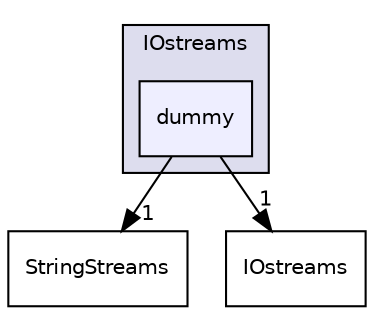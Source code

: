 digraph "src/OpenFOAM/db/IOstreams/dummy" {
  bgcolor=transparent;
  compound=true
  node [ fontsize="10", fontname="Helvetica"];
  edge [ labelfontsize="10", labelfontname="Helvetica"];
  subgraph clusterdir_466e4f5b4cc1582939ab4ceba36098d8 {
    graph [ bgcolor="#ddddee", pencolor="black", label="IOstreams" fontname="Helvetica", fontsize="10", URL="dir_466e4f5b4cc1582939ab4ceba36098d8.html"]
  dir_c8c130c0457693eb9a2c9e0287cfbdcf [shape=box, label="dummy", style="filled", fillcolor="#eeeeff", pencolor="black", URL="dir_c8c130c0457693eb9a2c9e0287cfbdcf.html"];
  }
  dir_95c01b25932f381214b36aebb1c4e15e [shape=box label="StringStreams" URL="dir_95c01b25932f381214b36aebb1c4e15e.html"];
  dir_3bcf6d087081efad30da69158be5063e [shape=box label="IOstreams" URL="dir_3bcf6d087081efad30da69158be5063e.html"];
  dir_c8c130c0457693eb9a2c9e0287cfbdcf->dir_95c01b25932f381214b36aebb1c4e15e [headlabel="1", labeldistance=1.5 headhref="dir_002266_002277.html"];
  dir_c8c130c0457693eb9a2c9e0287cfbdcf->dir_3bcf6d087081efad30da69158be5063e [headlabel="1", labeldistance=1.5 headhref="dir_002266_002270.html"];
}
